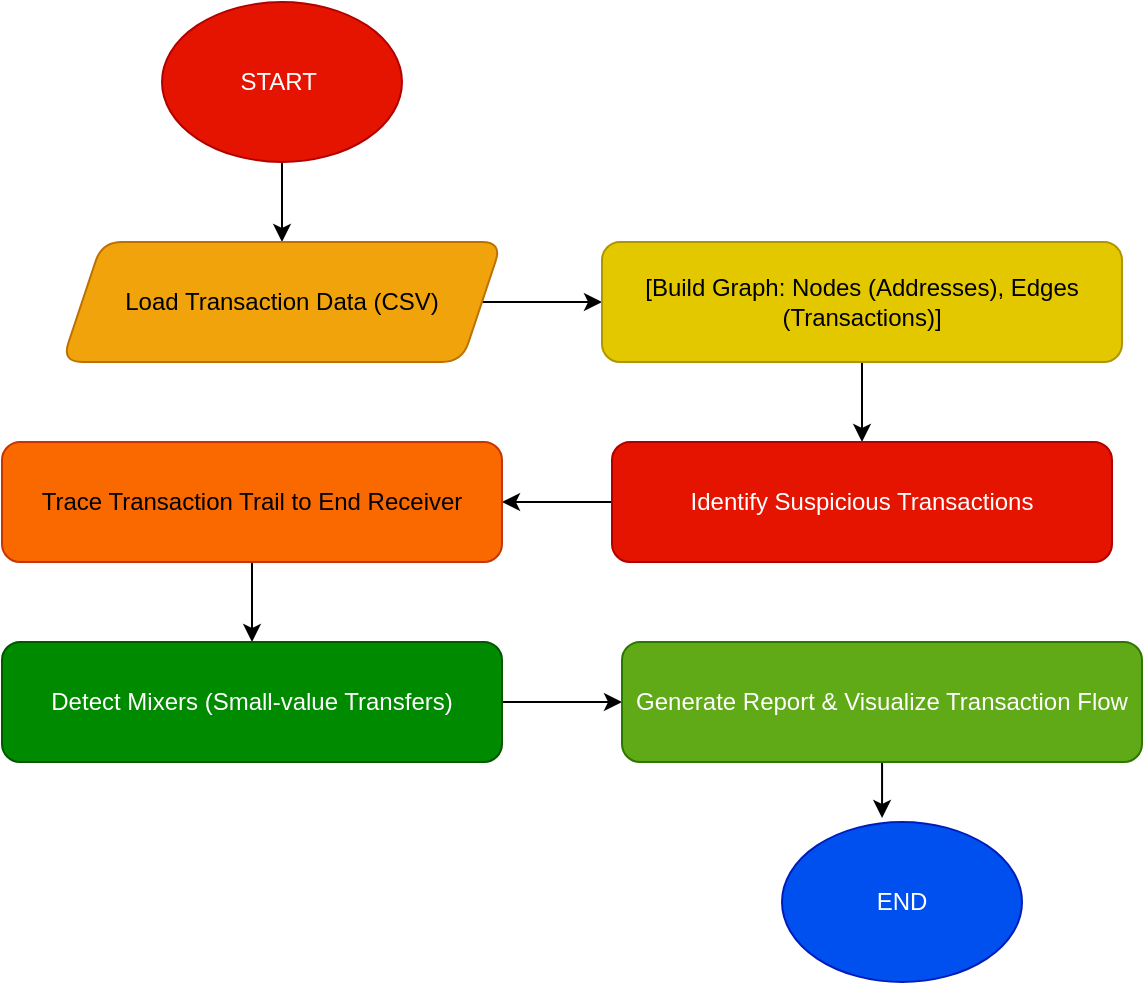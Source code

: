 <mxfile>
    <diagram id="xf-lZmBEi7l3COe495PL" name="Page-1">
        <mxGraphModel dx="976" dy="584" grid="1" gridSize="10" guides="1" tooltips="1" connect="1" arrows="1" fold="1" page="1" pageScale="1" pageWidth="827" pageHeight="1169" math="0" shadow="0">
            <root>
                <mxCell id="0"/>
                <mxCell id="1" parent="0"/>
                <mxCell id="10" style="edgeStyle=none;html=1;entryX=0.5;entryY=0;entryDx=0;entryDy=0;shadow=0;" edge="1" parent="1" source="2" target="3">
                    <mxGeometry relative="1" as="geometry"/>
                </mxCell>
                <mxCell id="2" value="START&amp;nbsp;" style="ellipse;whiteSpace=wrap;html=1;fillColor=#e51400;fontColor=#ffffff;strokeColor=#B20000;shadow=0;" vertex="1" parent="1">
                    <mxGeometry x="310" y="20" width="120" height="80" as="geometry"/>
                </mxCell>
                <mxCell id="19" style="edgeStyle=none;html=1;entryX=0;entryY=0.5;entryDx=0;entryDy=0;shadow=0;" edge="1" parent="1" source="3" target="4">
                    <mxGeometry relative="1" as="geometry"/>
                </mxCell>
                <mxCell id="3" value="Load Transaction Data (CSV)" style="shape=parallelogram;perimeter=parallelogramPerimeter;whiteSpace=wrap;html=1;fixedSize=1;fillColor=#f0a30a;fontColor=#000000;strokeColor=#BD7000;rounded=1;shadow=0;" vertex="1" parent="1">
                    <mxGeometry x="260" y="140" width="220" height="60" as="geometry"/>
                </mxCell>
                <mxCell id="20" style="edgeStyle=none;html=1;shadow=0;" edge="1" parent="1" source="4" target="5">
                    <mxGeometry relative="1" as="geometry"/>
                </mxCell>
                <mxCell id="4" value="[Build Graph: Nodes (Addresses), Edges (Transactions)]" style="rounded=1;whiteSpace=wrap;html=1;shadow=0;fillColor=#e3c800;fontColor=#000000;strokeColor=#B09500;glass=0;" vertex="1" parent="1">
                    <mxGeometry x="530" y="140" width="260" height="60" as="geometry"/>
                </mxCell>
                <mxCell id="21" style="edgeStyle=none;html=1;entryX=1;entryY=0.5;entryDx=0;entryDy=0;shadow=0;" edge="1" parent="1" source="5" target="6">
                    <mxGeometry relative="1" as="geometry"/>
                </mxCell>
                <mxCell id="5" value="Identify Suspicious Transactions" style="rounded=1;whiteSpace=wrap;html=1;fillColor=#e51400;fontColor=#ffffff;strokeColor=#B20000;shadow=0;" vertex="1" parent="1">
                    <mxGeometry x="535" y="240" width="250" height="60" as="geometry"/>
                </mxCell>
                <mxCell id="22" style="edgeStyle=none;html=1;shadow=0;" edge="1" parent="1" source="6" target="7">
                    <mxGeometry relative="1" as="geometry"/>
                </mxCell>
                <mxCell id="6" value="Trace Transaction Trail to End Receiver" style="rounded=1;whiteSpace=wrap;html=1;fillColor=#fa6800;fontColor=#000000;strokeColor=#C73500;shadow=0;" vertex="1" parent="1">
                    <mxGeometry x="230" y="240" width="250" height="60" as="geometry"/>
                </mxCell>
                <mxCell id="23" style="edgeStyle=none;html=1;entryX=0;entryY=0.5;entryDx=0;entryDy=0;shadow=0;" edge="1" parent="1" source="7" target="8">
                    <mxGeometry relative="1" as="geometry"/>
                </mxCell>
                <mxCell id="7" value="Detect Mixers (Small-value Transfers)" style="rounded=1;whiteSpace=wrap;html=1;fillColor=#008a00;fontColor=#ffffff;strokeColor=#005700;shadow=0;" vertex="1" parent="1">
                    <mxGeometry x="230" y="340" width="250" height="60" as="geometry"/>
                </mxCell>
                <mxCell id="27" style="edgeStyle=none;html=1;entryX=0.417;entryY=-0.025;entryDx=0;entryDy=0;entryPerimeter=0;shadow=0;" edge="1" parent="1" source="8" target="9">
                    <mxGeometry relative="1" as="geometry"/>
                </mxCell>
                <mxCell id="8" value="Generate Report &amp;amp; Visualize Transaction Flow" style="rounded=1;whiteSpace=wrap;html=1;fillColor=#60a917;fontColor=#ffffff;strokeColor=#2D7600;shadow=0;" vertex="1" parent="1">
                    <mxGeometry x="540" y="340" width="260" height="60" as="geometry"/>
                </mxCell>
                <mxCell id="9" value="END" style="ellipse;whiteSpace=wrap;html=1;fillColor=#0050ef;fontColor=#ffffff;strokeColor=#001DBC;shadow=0;" vertex="1" parent="1">
                    <mxGeometry x="620" y="430" width="120" height="80" as="geometry"/>
                </mxCell>
            </root>
        </mxGraphModel>
    </diagram>
</mxfile>